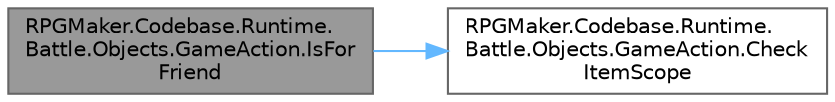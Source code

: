 digraph "RPGMaker.Codebase.Runtime.Battle.Objects.GameAction.IsForFriend"
{
 // LATEX_PDF_SIZE
  bgcolor="transparent";
  edge [fontname=Helvetica,fontsize=10,labelfontname=Helvetica,labelfontsize=10];
  node [fontname=Helvetica,fontsize=10,shape=box,height=0.2,width=0.4];
  rankdir="LR";
  Node1 [id="Node000001",label="RPGMaker.Codebase.Runtime.\lBattle.Objects.GameAction.IsFor\lFriend",height=0.2,width=0.4,color="gray40", fillcolor="grey60", style="filled", fontcolor="black",tooltip="😁 [範囲]が味方(自身も含む)か"];
  Node1 -> Node2 [id="edge1_Node000001_Node000002",color="steelblue1",style="solid",tooltip=" "];
  Node2 [id="Node000002",label="RPGMaker.Codebase.Runtime.\lBattle.Objects.GameAction.Check\lItemScope",height=0.2,width=0.4,color="grey40", fillcolor="white", style="filled",URL="$db/d00/class_r_p_g_maker_1_1_codebase_1_1_runtime_1_1_battle_1_1_objects_1_1_game_action.html#a29d6c72420d5025c7ebdc8ee50c29101",tooltip="😁 _item プロパティの[範囲]と同じものが、指定したの配列の中にあるか"];
}
